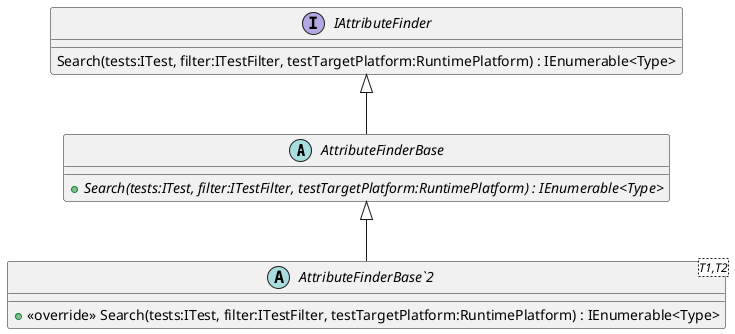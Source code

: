 @startuml
abstract class AttributeFinderBase {
    + {abstract} Search(tests:ITest, filter:ITestFilter, testTargetPlatform:RuntimePlatform) : IEnumerable<Type>
}
interface IAttributeFinder {
    Search(tests:ITest, filter:ITestFilter, testTargetPlatform:RuntimePlatform) : IEnumerable<Type>
}
abstract class "AttributeFinderBase`2"<T1,T2> {
    + <<override>> Search(tests:ITest, filter:ITestFilter, testTargetPlatform:RuntimePlatform) : IEnumerable<Type>
}
IAttributeFinder <|-- AttributeFinderBase
AttributeFinderBase <|-- "AttributeFinderBase`2"
@enduml
